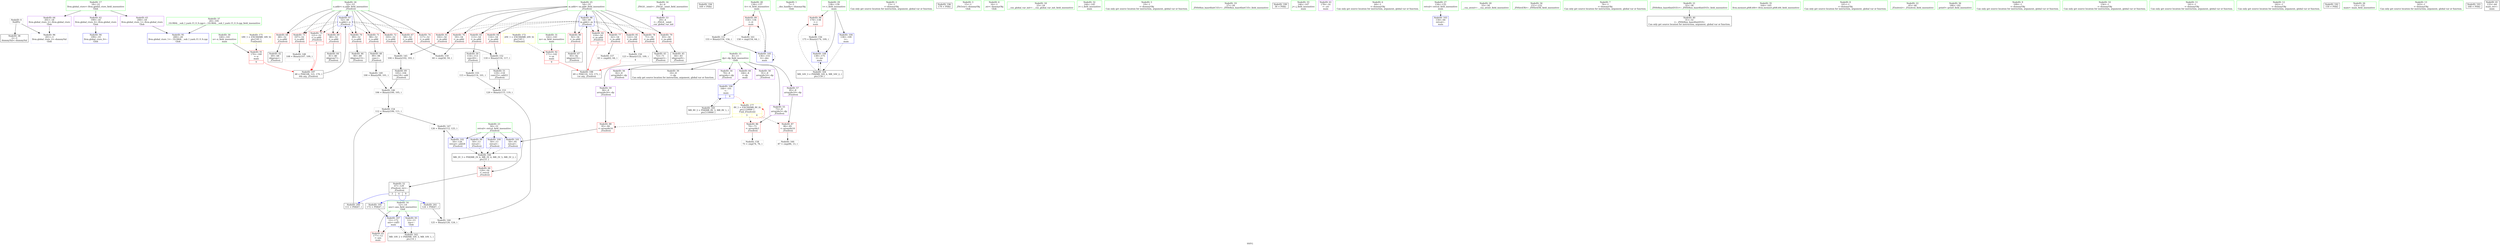 digraph "SVFG" {
	label="SVFG";

	Node0x5607e1c297c0 [shape=record,color=grey,label="{NodeID: 0\nNullPtr}"];
	Node0x5607e1c297c0 -> Node0x5607e1c3dfe0[style=solid];
	Node0x5607e1c297c0 -> Node0x5607e1c3e8c0[style=solid];
	Node0x5607e1c3e9c0 [shape=record,color=blue,label="{NodeID: 97\n52\<--48\nn.addr\<--n\n_Z5solveii\n}"];
	Node0x5607e1c3e9c0 -> Node0x5607e1c408b0[style=dashed];
	Node0x5607e1c3e9c0 -> Node0x5607e1c40980[style=dashed];
	Node0x5607e1c3e9c0 -> Node0x5607e1c40a50[style=dashed];
	Node0x5607e1c3e9c0 -> Node0x5607e1c40b20[style=dashed];
	Node0x5607e1c3e9c0 -> Node0x5607e1c40bf0[style=dashed];
	Node0x5607e1c3e9c0 -> Node0x5607e1c40cc0[style=dashed];
	Node0x5607e1c3e9c0 -> Node0x5607e1c40d90[style=dashed];
	Node0x5607e1c3e9c0 -> Node0x5607e1c40e60[style=dashed];
	Node0x5607e1c3e9c0 -> Node0x5607e1c40f30[style=dashed];
	Node0x5607e1c3ca00 [shape=record,color=green,label="{NodeID: 14\n4\<--6\n_ZStL8__ioinit\<--_ZStL8__ioinit_field_insensitive\nGlob }"];
	Node0x5607e1c3ca00 -> Node0x5607e1c3fcc0[style=solid];
	Node0x5607e1c57440 [shape=record,color=black,label="{NodeID: 194\n169 = PHI()\n}"];
	Node0x5607e1c3d700 [shape=record,color=green,label="{NodeID: 28\n136\<--137\ntt\<--tt_field_insensitive\nmain\n}"];
	Node0x5607e1c3d700 -> Node0x5607e1c41a90[style=solid];
	Node0x5607e1c3d700 -> Node0x5607e1c430b0[style=solid];
	Node0x5607e1c3e3b0 [shape=record,color=black,label="{NodeID: 42\n69\<--68\nidxprom\<--\n_Z5solveii\n}"];
	Node0x5607e1c3ff30 [shape=record,color=purple,label="{NodeID: 56\n82\<--8\narrayidx8\<--dp\n_Z5solveii\n}"];
	Node0x5607e1c469b0 [shape=record,color=grey,label="{NodeID: 153\n120 = Binary(115, 119, )\n}"];
	Node0x5607e1c469b0 -> Node0x5607e1c45c30[style=solid];
	Node0x5607e1c40b20 [shape=record,color=red,label="{NodeID: 70\n89\<--52\n\<--n.addr\n_Z5solveii\n}"];
	Node0x5607e1c40b20 -> Node0x5607e1c3e6f0[style=solid];
	Node0x5607e1c41680 [shape=record,color=red,label="{NodeID: 84\n116\<--54\n\<--m.addr\n_Z5solveii\n}"];
	Node0x5607e1c41680 -> Node0x5607e1c46830[style=solid];
	Node0x5607e1c3bb00 [shape=record,color=green,label="{NodeID: 1\n7\<--1\n__dso_handle\<--dummyObj\nGlob }"];
	Node0x5607e1c3ea90 [shape=record,color=blue,label="{NodeID: 98\n54\<--49\nm.addr\<--m\n_Z5solveii\n}"];
	Node0x5607e1c3ea90 -> Node0x5607e1c41000[style=dashed];
	Node0x5607e1c3ea90 -> Node0x5607e1c410d0[style=dashed];
	Node0x5607e1c3ea90 -> Node0x5607e1c411a0[style=dashed];
	Node0x5607e1c3ea90 -> Node0x5607e1c41270[style=dashed];
	Node0x5607e1c3ea90 -> Node0x5607e1c41340[style=dashed];
	Node0x5607e1c3ea90 -> Node0x5607e1c41410[style=dashed];
	Node0x5607e1c3ea90 -> Node0x5607e1c414e0[style=dashed];
	Node0x5607e1c3ea90 -> Node0x5607e1c415b0[style=dashed];
	Node0x5607e1c3ea90 -> Node0x5607e1c41680[style=dashed];
	Node0x5607e1c3ea90 -> Node0x5607e1c41750[style=dashed];
	Node0x5607e1c3cac0 [shape=record,color=green,label="{NodeID: 15\n8\<--11\ndp\<--dp_field_insensitive\nGlob }"];
	Node0x5607e1c3cac0 -> Node0x5607e1c3e0e0[style=solid];
	Node0x5607e1c3cac0 -> Node0x5607e1c3fd90[style=solid];
	Node0x5607e1c3cac0 -> Node0x5607e1c3fe60[style=solid];
	Node0x5607e1c3cac0 -> Node0x5607e1c3ff30[style=solid];
	Node0x5607e1c3cac0 -> Node0x5607e1c40000[style=solid];
	Node0x5607e1c3cac0 -> Node0x5607e1c400d0[style=solid];
	Node0x5607e1c3cac0 -> Node0x5607e1c401a0[style=solid];
	Node0x5607e1c3cac0 -> Node0x5607e1c40270[style=solid];
	Node0x5607e1c57510 [shape=record,color=black,label="{NodeID: 195\n172 = PHI(47, )\n}"];
	Node0x5607e1c57510 -> Node0x5607e1c43210[style=solid];
	Node0x5607e1c3d7d0 [shape=record,color=green,label="{NodeID: 29\n138\<--139\nt\<--t_field_insensitive\nmain\n}"];
	Node0x5607e1c3d7d0 -> Node0x5607e1c41b60[style=solid];
	Node0x5607e1c3d7d0 -> Node0x5607e1c3ef70[style=solid];
	Node0x5607e1c3d7d0 -> Node0x5607e1c432e0[style=solid];
	Node0x5607e1c3e480 [shape=record,color=black,label="{NodeID: 43\n72\<--71\nidxprom2\<--\n_Z5solveii\n}"];
	Node0x5607e1c40000 [shape=record,color=purple,label="{NodeID: 57\n85\<--8\narrayidx10\<--dp\n_Z5solveii\n}"];
	Node0x5607e1c40000 -> Node0x5607e1c418f0[style=solid];
	Node0x5607e1c46b30 [shape=record,color=grey,label="{NodeID: 154\n112 = Binary(106, 111, )\n}"];
	Node0x5607e1c46b30 -> Node0x5607e1c460b0[style=solid];
	Node0x5607e1c40bf0 [shape=record,color=red,label="{NodeID: 71\n98\<--52\n\<--n.addr\n_Z5solveii\n}"];
	Node0x5607e1c40bf0 -> Node0x5607e1c3f8b0[style=solid];
	Node0x5607e1c41750 [shape=record,color=red,label="{NodeID: 85\n122\<--54\n\<--m.addr\n_Z5solveii\n}"];
	Node0x5607e1c41750 -> Node0x5607e1c46530[style=solid];
	Node0x5607e1c3bb90 [shape=record,color=green,label="{NodeID: 2\n13\<--1\n\<--dummyObj\nCan only get source location for instruction, argument, global var or function.}"];
	Node0x5607e1c3eb60 [shape=record,color=blue,label="{NodeID: 99\n50\<--13\nretval\<--\n_Z5solveii\n}"];
	Node0x5607e1c3eb60 -> Node0x5607e1c4db90[style=dashed];
	Node0x5607e1c3cbc0 [shape=record,color=green,label="{NodeID: 16\n12\<--14\nans\<--ans_field_insensitive\nGlob }"];
	Node0x5607e1c3cbc0 -> Node0x5607e1c40710[style=solid];
	Node0x5607e1c3cbc0 -> Node0x5607e1c41dd0[style=solid];
	Node0x5607e1c3cbc0 -> Node0x5607e1c43210[style=solid];
	Node0x5607e1c57e40 [shape=record,color=black,label="{NodeID: 196\n179 = PHI()\n}"];
	Node0x5607e1c3d8a0 [shape=record,color=green,label="{NodeID: 30\n140\<--141\nn\<--n_field_insensitive\nmain\n}"];
	Node0x5607e1c3d8a0 -> Node0x5607e1c41c30[style=solid];
	Node0x5607e1c3e550 [shape=record,color=black,label="{NodeID: 44\n81\<--80\nidxprom7\<--\n_Z5solveii\n}"];
	Node0x5607e1c400d0 [shape=record,color=purple,label="{NodeID: 58\n91\<--8\narrayidx14\<--dp\n_Z5solveii\n}"];
	Node0x5607e1c46cb0 [shape=record,color=grey,label="{NodeID: 155\n115 = Binary(114, 101, )\n}"];
	Node0x5607e1c46cb0 -> Node0x5607e1c469b0[style=solid];
	Node0x5607e1c40cc0 [shape=record,color=red,label="{NodeID: 72\n103\<--52\n\<--n.addr\n_Z5solveii\n}"];
	Node0x5607e1c40cc0 -> Node0x5607e1c45db0[style=solid];
	Node0x5607e1c41820 [shape=record,color=red,label="{NodeID: 86\n74\<--73\n\<--arrayidx3\n_Z5solveii\n}"];
	Node0x5607e1c41820 -> Node0x5607e1c47130[style=solid];
	Node0x5607e1c3bc20 [shape=record,color=green,label="{NodeID: 3\n15\<--1\n_ZSt3cin\<--dummyObj\nGlob }"];
	Node0x5607e1c3ec30 [shape=record,color=blue,label="{NodeID: 100\n50\<--13\nretval\<--\n_Z5solveii\n}"];
	Node0x5607e1c3ec30 -> Node0x5607e1c4db90[style=dashed];
	Node0x5607e1c3ccc0 [shape=record,color=green,label="{NodeID: 17\n18\<--22\nllvm.global_ctors\<--llvm.global_ctors_field_insensitive\nGlob }"];
	Node0x5607e1c3ccc0 -> Node0x5607e1c40410[style=solid];
	Node0x5607e1c3ccc0 -> Node0x5607e1c40510[style=solid];
	Node0x5607e1c3ccc0 -> Node0x5607e1c40610[style=solid];
	Node0x5607e1c57f10 [shape=record,color=black,label="{NodeID: 197\n48 = PHI(108, 121, 170, )\n0th arg _Z5solveii }"];
	Node0x5607e1c57f10 -> Node0x5607e1c3e9c0[style=solid];
	Node0x5607e1c3d970 [shape=record,color=green,label="{NodeID: 31\n142\<--143\nm\<--m_field_insensitive\nmain\n}"];
	Node0x5607e1c3d970 -> Node0x5607e1c41d00[style=solid];
	Node0x5607e1c3e620 [shape=record,color=black,label="{NodeID: 45\n84\<--83\nidxprom9\<--\n_Z5solveii\n}"];
	Node0x5607e1c401a0 [shape=record,color=purple,label="{NodeID: 59\n94\<--8\narrayidx16\<--dp\n_Z5solveii\n}"];
	Node0x5607e1c401a0 -> Node0x5607e1c419c0[style=solid];
	Node0x5607e1c46e30 [shape=record,color=grey,label="{NodeID: 156\n175 = Binary(174, 109, )\n}"];
	Node0x5607e1c46e30 -> Node0x5607e1c432e0[style=solid];
	Node0x5607e1c40d90 [shape=record,color=red,label="{NodeID: 73\n107\<--52\n\<--n.addr\n_Z5solveii\n}"];
	Node0x5607e1c40d90 -> Node0x5607e1c46230[style=solid];
	Node0x5607e1c418f0 [shape=record,color=red,label="{NodeID: 87\n86\<--85\n\<--arrayidx10\n_Z5solveii\n}"];
	Node0x5607e1c418f0 -> Node0x5607e1c47430[style=solid];
	Node0x5607e1c3bcb0 [shape=record,color=green,label="{NodeID: 4\n16\<--1\n.str\<--dummyObj\nGlob }"];
	Node0x5607e1c3ed00 [shape=record,color=blue,label="{NodeID: 101\n50\<--95\nretval\<--\n_Z5solveii\n}"];
	Node0x5607e1c3ed00 -> Node0x5607e1c4db90[style=dashed];
	Node0x5607e1c3cdc0 [shape=record,color=green,label="{NodeID: 18\n23\<--24\n__cxx_global_var_init\<--__cxx_global_var_init_field_insensitive\n}"];
	Node0x5607e1c581e0 [shape=record,color=black,label="{NodeID: 198\n49 = PHI(110, 123, 171, )\n1st arg _Z5solveii }"];
	Node0x5607e1c581e0 -> Node0x5607e1c3ea90[style=solid];
	Node0x5607e1c3da40 [shape=record,color=green,label="{NodeID: 32\n144\<--145\ni\<--i_field_insensitive\nmain\n}"];
	Node0x5607e1c3e6f0 [shape=record,color=black,label="{NodeID: 46\n90\<--89\nidxprom13\<--\n_Z5solveii\n}"];
	Node0x5607e1c40270 [shape=record,color=purple,label="{NodeID: 60\n166\<--8\n\<--dp\nmain\n}"];
	Node0x5607e1c40270 -> Node0x5607e1c43140[style=solid];
	Node0x5607e1c46fb0 [shape=record,color=grey,label="{NodeID: 157\n63 = cmp(62, 64, )\n}"];
	Node0x5607e1c40e60 [shape=record,color=red,label="{NodeID: 74\n117\<--52\n\<--n.addr\n_Z5solveii\n}"];
	Node0x5607e1c40e60 -> Node0x5607e1c46830[style=solid];
	Node0x5607e1c4ee50 [shape=record,color=yellow,style=double,label="{NodeID: 171\n18V_1 = ENCHI(MR_18V_0)\npts\{141 \}\nFun[main]}"];
	Node0x5607e1c4ee50 -> Node0x5607e1c41c30[style=dashed];
	Node0x5607e1c419c0 [shape=record,color=red,label="{NodeID: 88\n95\<--94\n\<--arrayidx16\n_Z5solveii\n}"];
	Node0x5607e1c419c0 -> Node0x5607e1c3ed00[style=solid];
	Node0x5607e1c3c4f0 [shape=record,color=green,label="{NodeID: 5\n19\<--1\n\<--dummyObj\nCan only get source location for instruction, argument, global var or function.}"];
	Node0x5607e1c3edd0 [shape=record,color=blue,label="{NodeID: 102\n50\<--126\nretval\<--add28\n_Z5solveii\n}"];
	Node0x5607e1c3edd0 -> Node0x5607e1c4db90[style=dashed];
	Node0x5607e1c3cec0 [shape=record,color=green,label="{NodeID: 19\n27\<--28\n_ZNSt8ios_base4InitC1Ev\<--_ZNSt8ios_base4InitC1Ev_field_insensitive\n}"];
	Node0x5607e1c58640 [shape=record,color=black,label="{NodeID: 199\n30 = PHI()\n}"];
	Node0x5607e1c3db10 [shape=record,color=green,label="{NodeID: 33\n146\<--147\nj\<--j_field_insensitive\nmain\n}"];
	Node0x5607e1c3e7c0 [shape=record,color=black,label="{NodeID: 47\n93\<--92\nidxprom15\<--\n_Z5solveii\n}"];
	Node0x5607e1c45c30 [shape=record,color=grey,label="{NodeID: 144\n125 = Binary(120, 124, )\n}"];
	Node0x5607e1c45c30 -> Node0x5607e1c460b0[style=solid];
	Node0x5607e1c40340 [shape=record,color=purple,label="{NodeID: 61\n178\<--16\n\<--.str\nmain\n}"];
	Node0x5607e1c47130 [shape=record,color=grey,label="{NodeID: 158\n75 = cmp(74, 76, )\n}"];
	Node0x5607e1c40f30 [shape=record,color=red,label="{NodeID: 75\n121\<--52\n\<--n.addr\n_Z5solveii\n|{<s0>4}}"];
	Node0x5607e1c40f30:s0 -> Node0x5607e1c57f10[style=solid,color=red];
	Node0x5607e1c4ef30 [shape=record,color=yellow,style=double,label="{NodeID: 172\n20V_1 = ENCHI(MR_20V_0)\npts\{143 \}\nFun[main]}"];
	Node0x5607e1c4ef30 -> Node0x5607e1c41d00[style=dashed];
	Node0x5607e1c41a90 [shape=record,color=red,label="{NodeID: 89\n154\<--136\n\<--tt\nmain\n}"];
	Node0x5607e1c41a90 -> Node0x5607e1c466b0[style=solid];
	Node0x5607e1c41a90 -> Node0x5607e1c475b0[style=solid];
	Node0x5607e1c3c580 [shape=record,color=green,label="{NodeID: 6\n64\<--1\n\<--dummyObj\nCan only get source location for instruction, argument, global var or function.}"];
	Node0x5607e1c3eea0 [shape=record,color=blue,label="{NodeID: 103\n134\<--64\nretval\<--\nmain\n}"];
	Node0x5607e1c3cfc0 [shape=record,color=green,label="{NodeID: 20\n33\<--34\n__cxa_atexit\<--__cxa_atexit_field_insensitive\n}"];
	Node0x5607e1c58740 [shape=record,color=black,label="{NodeID: 200\n111 = PHI(47, )\n}"];
	Node0x5607e1c58740 -> Node0x5607e1c46b30[style=solid];
	Node0x5607e1c3dbe0 [shape=record,color=green,label="{NodeID: 34\n151\<--152\n_ZNSirsERi\<--_ZNSirsERi_field_insensitive\n}"];
	Node0x5607e1c3f8b0 [shape=record,color=black,label="{NodeID: 48\n99\<--98\nconv\<--\n_Z5solveii\n}"];
	Node0x5607e1c3f8b0 -> Node0x5607e1c463b0[style=solid];
	Node0x5607e1c45db0 [shape=record,color=grey,label="{NodeID: 145\n104 = Binary(102, 103, )\n}"];
	Node0x5607e1c45db0 -> Node0x5607e1c3f980[style=solid];
	Node0x5607e1c40410 [shape=record,color=purple,label="{NodeID: 62\n199\<--18\nllvm.global_ctors_0\<--llvm.global_ctors\nGlob }"];
	Node0x5607e1c40410 -> Node0x5607e1c41ed0[style=solid];
	Node0x5607e1c472b0 [shape=record,color=grey,label="{NodeID: 159\n60 = cmp(58, 59, )\n}"];
	Node0x5607e1c41000 [shape=record,color=red,label="{NodeID: 76\n59\<--54\n\<--m.addr\n_Z5solveii\n}"];
	Node0x5607e1c41000 -> Node0x5607e1c472b0[style=solid];
	Node0x5607e1c41b60 [shape=record,color=red,label="{NodeID: 90\n174\<--138\n\<--t\nmain\n}"];
	Node0x5607e1c41b60 -> Node0x5607e1c46e30[style=solid];
	Node0x5607e1c3c610 [shape=record,color=green,label="{NodeID: 7\n76\<--1\n\<--dummyObj\nCan only get source location for instruction, argument, global var or function.}"];
	Node0x5607e1c3ef70 [shape=record,color=blue,label="{NodeID: 104\n138\<--109\nt\<--\nmain\n}"];
	Node0x5607e1c3ef70 -> Node0x5607e1c4d190[style=dashed];
	Node0x5607e1c3d0c0 [shape=record,color=green,label="{NodeID: 21\n32\<--38\n_ZNSt8ios_base4InitD1Ev\<--_ZNSt8ios_base4InitD1Ev_field_insensitive\n}"];
	Node0x5607e1c3d0c0 -> Node0x5607e1c3e1e0[style=solid];
	Node0x5607e1c58970 [shape=record,color=black,label="{NodeID: 201\n124 = PHI(47, )\n}"];
	Node0x5607e1c58970 -> Node0x5607e1c45c30[style=solid];
	Node0x5607e1c3dce0 [shape=record,color=green,label="{NodeID: 35\n164\<--165\nllvm.memset.p0i8.i64\<--llvm.memset.p0i8.i64_field_insensitive\n}"];
	Node0x5607e1c3f980 [shape=record,color=black,label="{NodeID: 49\n105\<--104\nconv18\<--add\n_Z5solveii\n}"];
	Node0x5607e1c3f980 -> Node0x5607e1c45f30[style=solid];
	Node0x5607e1c45f30 [shape=record,color=grey,label="{NodeID: 146\n106 = Binary(100, 105, )\n}"];
	Node0x5607e1c45f30 -> Node0x5607e1c46b30[style=solid];
	Node0x5607e1c40510 [shape=record,color=purple,label="{NodeID: 63\n200\<--18\nllvm.global_ctors_1\<--llvm.global_ctors\nGlob }"];
	Node0x5607e1c40510 -> Node0x5607e1c41fd0[style=solid];
	Node0x5607e1c47430 [shape=record,color=grey,label="{NodeID: 160\n87 = cmp(86, 13, )\n}"];
	Node0x5607e1c410d0 [shape=record,color=red,label="{NodeID: 77\n62\<--54\n\<--m.addr\n_Z5solveii\n}"];
	Node0x5607e1c410d0 -> Node0x5607e1c46fb0[style=solid];
	Node0x5607e1c41c30 [shape=record,color=red,label="{NodeID: 91\n170\<--140\n\<--n\nmain\n|{<s0>9}}"];
	Node0x5607e1c41c30:s0 -> Node0x5607e1c57f10[style=solid,color=red];
	Node0x5607e1c3c6a0 [shape=record,color=green,label="{NodeID: 8\n101\<--1\n\<--dummyObj\nCan only get source location for instruction, argument, global var or function.}"];
	Node0x5607e1c430b0 [shape=record,color=blue,label="{NodeID: 105\n136\<--155\ntt\<--dec\nmain\n}"];
	Node0x5607e1c430b0 -> Node0x5607e1c41a90[style=dashed];
	Node0x5607e1c430b0 -> Node0x5607e1c430b0[style=dashed];
	Node0x5607e1c3d1c0 [shape=record,color=green,label="{NodeID: 22\n45\<--46\n_Z5solveii\<--_Z5solveii_field_insensitive\n}"];
	Node0x5607e1c3dde0 [shape=record,color=green,label="{NodeID: 36\n180\<--181\nprintf\<--printf_field_insensitive\n}"];
	Node0x5607e1c3fa50 [shape=record,color=black,label="{NodeID: 50\n114\<--113\nconv20\<--\n_Z5solveii\n}"];
	Node0x5607e1c3fa50 -> Node0x5607e1c46cb0[style=solid];
	Node0x5607e1c460b0 [shape=record,color=grey,label="{NodeID: 147\n126 = Binary(112, 125, )\n}"];
	Node0x5607e1c460b0 -> Node0x5607e1c3edd0[style=solid];
	Node0x5607e1c40610 [shape=record,color=purple,label="{NodeID: 64\n201\<--18\nllvm.global_ctors_2\<--llvm.global_ctors\nGlob }"];
	Node0x5607e1c40610 -> Node0x5607e1c3e8c0[style=solid];
	Node0x5607e1c475b0 [shape=record,color=grey,label="{NodeID: 161\n158 = cmp(154, 64, )\n}"];
	Node0x5607e1c411a0 [shape=record,color=red,label="{NodeID: 78\n71\<--54\n\<--m.addr\n_Z5solveii\n}"];
	Node0x5607e1c411a0 -> Node0x5607e1c3e480[style=solid];
	Node0x5607e1c41d00 [shape=record,color=red,label="{NodeID: 92\n171\<--142\n\<--m\nmain\n|{<s0>9}}"];
	Node0x5607e1c41d00:s0 -> Node0x5607e1c581e0[style=solid,color=red];
	Node0x5607e1c3c730 [shape=record,color=green,label="{NodeID: 9\n109\<--1\n\<--dummyObj\nCan only get source location for instruction, argument, global var or function.}"];
	Node0x5607e1c43140 [shape=record,color=blue,label="{NodeID: 106\n166\<--101\n\<--\nmain\n|{|<s1>9}}"];
	Node0x5607e1c43140 -> Node0x5607e1c4d690[style=dashed];
	Node0x5607e1c43140:s1 -> Node0x5607e1c4f3c0[style=dashed,color=red];
	Node0x5607e1c3d2c0 [shape=record,color=green,label="{NodeID: 23\n50\<--51\nretval\<--retval_field_insensitive\n_Z5solveii\n}"];
	Node0x5607e1c3d2c0 -> Node0x5607e1c407e0[style=solid];
	Node0x5607e1c3d2c0 -> Node0x5607e1c3eb60[style=solid];
	Node0x5607e1c3d2c0 -> Node0x5607e1c3ec30[style=solid];
	Node0x5607e1c3d2c0 -> Node0x5607e1c3ed00[style=solid];
	Node0x5607e1c3d2c0 -> Node0x5607e1c3edd0[style=solid];
	Node0x5607e1c3dee0 [shape=record,color=green,label="{NodeID: 37\n20\<--195\n_GLOBAL__sub_I_yash.15_0_0.cpp\<--_GLOBAL__sub_I_yash.15_0_0.cpp_field_insensitive\n}"];
	Node0x5607e1c3dee0 -> Node0x5607e1c41fd0[style=solid];
	Node0x5607e1c3fb20 [shape=record,color=black,label="{NodeID: 51\n119\<--118\nconv23\<--add22\n_Z5solveii\n}"];
	Node0x5607e1c3fb20 -> Node0x5607e1c469b0[style=solid];
	Node0x5607e1c46230 [shape=record,color=grey,label="{NodeID: 148\n108 = Binary(107, 109, )\n|{<s0>3}}"];
	Node0x5607e1c46230:s0 -> Node0x5607e1c57f10[style=solid,color=red];
	Node0x5607e1c40710 [shape=record,color=red,label="{NodeID: 65\n177\<--12\n\<--ans\nmain\n}"];
	Node0x5607e1c4c790 [shape=record,color=black,label="{NodeID: 162\nMR_10V_2 = PHI(MR_10V_3, MR_10V_1, )\npts\{14 \}\n}"];
	Node0x5607e1c4c790 -> Node0x5607e1c43210[style=dashed];
	Node0x5607e1c41270 [shape=record,color=red,label="{NodeID: 79\n83\<--54\n\<--m.addr\n_Z5solveii\n}"];
	Node0x5607e1c41270 -> Node0x5607e1c3e620[style=solid];
	Node0x5607e1c41dd0 [shape=record,color=blue,label="{NodeID: 93\n12\<--13\nans\<--\nGlob }"];
	Node0x5607e1c41dd0 -> Node0x5607e1c4c790[style=dashed];
	Node0x5607e1c3c7c0 [shape=record,color=green,label="{NodeID: 10\n156\<--1\n\<--dummyObj\nCan only get source location for instruction, argument, global var or function.}"];
	Node0x5607e1c43210 [shape=record,color=blue,label="{NodeID: 107\n12\<--172\nans\<--call3\nmain\n}"];
	Node0x5607e1c43210 -> Node0x5607e1c40710[style=dashed];
	Node0x5607e1c43210 -> Node0x5607e1c4c790[style=dashed];
	Node0x5607e1c3d390 [shape=record,color=green,label="{NodeID: 24\n52\<--53\nn.addr\<--n.addr_field_insensitive\n_Z5solveii\n}"];
	Node0x5607e1c3d390 -> Node0x5607e1c408b0[style=solid];
	Node0x5607e1c3d390 -> Node0x5607e1c40980[style=solid];
	Node0x5607e1c3d390 -> Node0x5607e1c40a50[style=solid];
	Node0x5607e1c3d390 -> Node0x5607e1c40b20[style=solid];
	Node0x5607e1c3d390 -> Node0x5607e1c40bf0[style=solid];
	Node0x5607e1c3d390 -> Node0x5607e1c40cc0[style=solid];
	Node0x5607e1c3d390 -> Node0x5607e1c40d90[style=solid];
	Node0x5607e1c3d390 -> Node0x5607e1c40e60[style=solid];
	Node0x5607e1c3d390 -> Node0x5607e1c40f30[style=solid];
	Node0x5607e1c3d390 -> Node0x5607e1c3e9c0[style=solid];
	Node0x5607e1c3dfe0 [shape=record,color=black,label="{NodeID: 38\n2\<--3\ndummyVal\<--dummyVal\n}"];
	Node0x5607e1c3fbf0 [shape=record,color=black,label="{NodeID: 52\n47\<--129\n_Z5solveii_ret\<--\n_Z5solveii\n|{<s0>3|<s1>4|<s2>9}}"];
	Node0x5607e1c3fbf0:s0 -> Node0x5607e1c58740[style=solid,color=blue];
	Node0x5607e1c3fbf0:s1 -> Node0x5607e1c58970[style=solid,color=blue];
	Node0x5607e1c3fbf0:s2 -> Node0x5607e1c57510[style=solid,color=blue];
	Node0x5607e1c463b0 [shape=record,color=grey,label="{NodeID: 149\n100 = Binary(99, 101, )\n}"];
	Node0x5607e1c463b0 -> Node0x5607e1c45f30[style=solid];
	Node0x5607e1c407e0 [shape=record,color=red,label="{NodeID: 66\n129\<--50\n\<--retval\n_Z5solveii\n}"];
	Node0x5607e1c407e0 -> Node0x5607e1c3fbf0[style=solid];
	Node0x5607e1c41340 [shape=record,color=red,label="{NodeID: 80\n92\<--54\n\<--m.addr\n_Z5solveii\n}"];
	Node0x5607e1c41340 -> Node0x5607e1c3e7c0[style=solid];
	Node0x5607e1c4f3c0 [shape=record,color=yellow,style=double,label="{NodeID: 177\n8V_1 = ENCHI(MR_8V_0)\npts\{110000 \}\nFun[_Z5solveii]|{|<s3>3|<s4>4}}"];
	Node0x5607e1c4f3c0 -> Node0x5607e1c41820[style=dashed];
	Node0x5607e1c4f3c0 -> Node0x5607e1c418f0[style=dashed];
	Node0x5607e1c4f3c0 -> Node0x5607e1c419c0[style=dashed];
	Node0x5607e1c4f3c0:s3 -> Node0x5607e1c4f3c0[style=dashed,color=red];
	Node0x5607e1c4f3c0:s4 -> Node0x5607e1c4f3c0[style=dashed,color=red];
	Node0x5607e1c41ed0 [shape=record,color=blue,label="{NodeID: 94\n199\<--19\nllvm.global_ctors_0\<--\nGlob }"];
	Node0x5607e1c3c850 [shape=record,color=green,label="{NodeID: 11\n161\<--1\n\<--dummyObj\nCan only get source location for instruction, argument, global var or function.}"];
	Node0x5607e1c432e0 [shape=record,color=blue,label="{NodeID: 108\n138\<--175\nt\<--inc\nmain\n}"];
	Node0x5607e1c432e0 -> Node0x5607e1c4d190[style=dashed];
	Node0x5607e1c3d460 [shape=record,color=green,label="{NodeID: 25\n54\<--55\nm.addr\<--m.addr_field_insensitive\n_Z5solveii\n}"];
	Node0x5607e1c3d460 -> Node0x5607e1c41000[style=solid];
	Node0x5607e1c3d460 -> Node0x5607e1c410d0[style=solid];
	Node0x5607e1c3d460 -> Node0x5607e1c411a0[style=solid];
	Node0x5607e1c3d460 -> Node0x5607e1c41270[style=solid];
	Node0x5607e1c3d460 -> Node0x5607e1c41340[style=solid];
	Node0x5607e1c3d460 -> Node0x5607e1c41410[style=solid];
	Node0x5607e1c3d460 -> Node0x5607e1c414e0[style=solid];
	Node0x5607e1c3d460 -> Node0x5607e1c415b0[style=solid];
	Node0x5607e1c3d460 -> Node0x5607e1c41680[style=solid];
	Node0x5607e1c3d460 -> Node0x5607e1c41750[style=solid];
	Node0x5607e1c3d460 -> Node0x5607e1c3ea90[style=solid];
	Node0x5607e1c3e0e0 [shape=record,color=black,label="{NodeID: 39\n10\<--8\n\<--dp\nCan only get source location for instruction, argument, global var or function.}"];
	Node0x5607e1c3fcc0 [shape=record,color=purple,label="{NodeID: 53\n29\<--4\n\<--_ZStL8__ioinit\n__cxx_global_var_init\n}"];
	Node0x5607e1c46530 [shape=record,color=grey,label="{NodeID: 150\n123 = Binary(122, 109, )\n|{<s0>4}}"];
	Node0x5607e1c46530:s0 -> Node0x5607e1c581e0[style=solid,color=red];
	Node0x5607e1c408b0 [shape=record,color=red,label="{NodeID: 67\n58\<--52\n\<--n.addr\n_Z5solveii\n}"];
	Node0x5607e1c408b0 -> Node0x5607e1c472b0[style=solid];
	Node0x5607e1c4d190 [shape=record,color=black,label="{NodeID: 164\nMR_16V_3 = PHI(MR_16V_4, MR_16V_2, )\npts\{139 \}\n}"];
	Node0x5607e1c4d190 -> Node0x5607e1c41b60[style=dashed];
	Node0x5607e1c4d190 -> Node0x5607e1c432e0[style=dashed];
	Node0x5607e1c41410 [shape=record,color=red,label="{NodeID: 81\n102\<--54\n\<--m.addr\n_Z5solveii\n}"];
	Node0x5607e1c41410 -> Node0x5607e1c45db0[style=solid];
	Node0x5607e1c41fd0 [shape=record,color=blue,label="{NodeID: 95\n200\<--20\nllvm.global_ctors_1\<--_GLOBAL__sub_I_yash.15_0_0.cpp\nGlob }"];
	Node0x5607e1c3c8e0 [shape=record,color=green,label="{NodeID: 12\n162\<--1\n\<--dummyObj\nCan only get source location for instruction, argument, global var or function.}"];
	Node0x5607e1c571e0 [shape=record,color=black,label="{NodeID: 192\n150 = PHI()\n}"];
	Node0x5607e1c3d530 [shape=record,color=green,label="{NodeID: 26\n131\<--132\nmain\<--main_field_insensitive\n}"];
	Node0x5607e1c3e1e0 [shape=record,color=black,label="{NodeID: 40\n31\<--32\n\<--_ZNSt8ios_base4InitD1Ev\nCan only get source location for instruction, argument, global var or function.}"];
	Node0x5607e1c3fd90 [shape=record,color=purple,label="{NodeID: 54\n70\<--8\narrayidx\<--dp\n_Z5solveii\n}"];
	Node0x5607e1c466b0 [shape=record,color=grey,label="{NodeID: 151\n155 = Binary(154, 156, )\n}"];
	Node0x5607e1c466b0 -> Node0x5607e1c430b0[style=solid];
	Node0x5607e1c40980 [shape=record,color=red,label="{NodeID: 68\n68\<--52\n\<--n.addr\n_Z5solveii\n}"];
	Node0x5607e1c40980 -> Node0x5607e1c3e3b0[style=solid];
	Node0x5607e1c4d690 [shape=record,color=black,label="{NodeID: 165\nMR_8V_2 = PHI(MR_8V_3, MR_8V_1, )\npts\{110000 \}\n}"];
	Node0x5607e1c4d690 -> Node0x5607e1c43140[style=dashed];
	Node0x5607e1c414e0 [shape=record,color=red,label="{NodeID: 82\n110\<--54\n\<--m.addr\n_Z5solveii\n|{<s0>3}}"];
	Node0x5607e1c414e0:s0 -> Node0x5607e1c581e0[style=solid,color=red];
	Node0x5607e1c3e8c0 [shape=record,color=blue, style = dotted,label="{NodeID: 96\n201\<--3\nllvm.global_ctors_2\<--dummyVal\nGlob }"];
	Node0x5607e1c3c970 [shape=record,color=green,label="{NodeID: 13\n163\<--1\n\<--dummyObj\nCan only get source location for instruction, argument, global var or function.}"];
	Node0x5607e1c572e0 [shape=record,color=black,label="{NodeID: 193\n168 = PHI()\n}"];
	Node0x5607e1c3d630 [shape=record,color=green,label="{NodeID: 27\n134\<--135\nretval\<--retval_field_insensitive\nmain\n}"];
	Node0x5607e1c3d630 -> Node0x5607e1c3eea0[style=solid];
	Node0x5607e1c3e2e0 [shape=record,color=black,label="{NodeID: 41\n133\<--64\nmain_ret\<--\nmain\n}"];
	Node0x5607e1c3fe60 [shape=record,color=purple,label="{NodeID: 55\n73\<--8\narrayidx3\<--dp\n_Z5solveii\n}"];
	Node0x5607e1c3fe60 -> Node0x5607e1c41820[style=solid];
	Node0x5607e1c46830 [shape=record,color=grey,label="{NodeID: 152\n118 = Binary(116, 117, )\n}"];
	Node0x5607e1c46830 -> Node0x5607e1c3fb20[style=solid];
	Node0x5607e1c40a50 [shape=record,color=red,label="{NodeID: 69\n80\<--52\n\<--n.addr\n_Z5solveii\n}"];
	Node0x5607e1c40a50 -> Node0x5607e1c3e550[style=solid];
	Node0x5607e1c4db90 [shape=record,color=black,label="{NodeID: 166\nMR_2V_3 = PHI(MR_2V_6, MR_2V_4, MR_2V_5, MR_2V_2, )\npts\{51 \}\n}"];
	Node0x5607e1c4db90 -> Node0x5607e1c407e0[style=dashed];
	Node0x5607e1c415b0 [shape=record,color=red,label="{NodeID: 83\n113\<--54\n\<--m.addr\n_Z5solveii\n}"];
	Node0x5607e1c415b0 -> Node0x5607e1c3fa50[style=solid];
}
